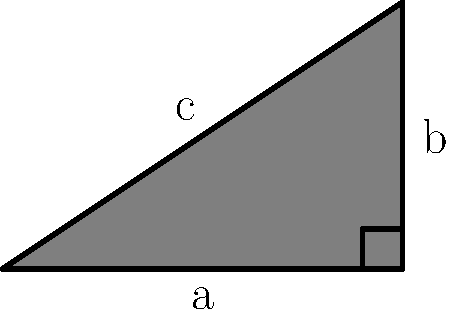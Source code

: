 size(8cm);
defaultpen(0.8mm + fontsize(30pt));

real corner90 = 0.3;    // side length of 90° corner boxes

pair A = (0,0);     //     /| C
pair B = (3,0);     //    / |
pair C = (3,2);     //  A/__| B

fill(A--B--C--cycle, gray);
draw((B.x-corner90, B.y)--(B.x-corner90, B.y+corner90)--(B.x, B.y+corner90));
draw(A--B, L="a");
draw(B--C, L="b");
draw(C--A, L="c");
